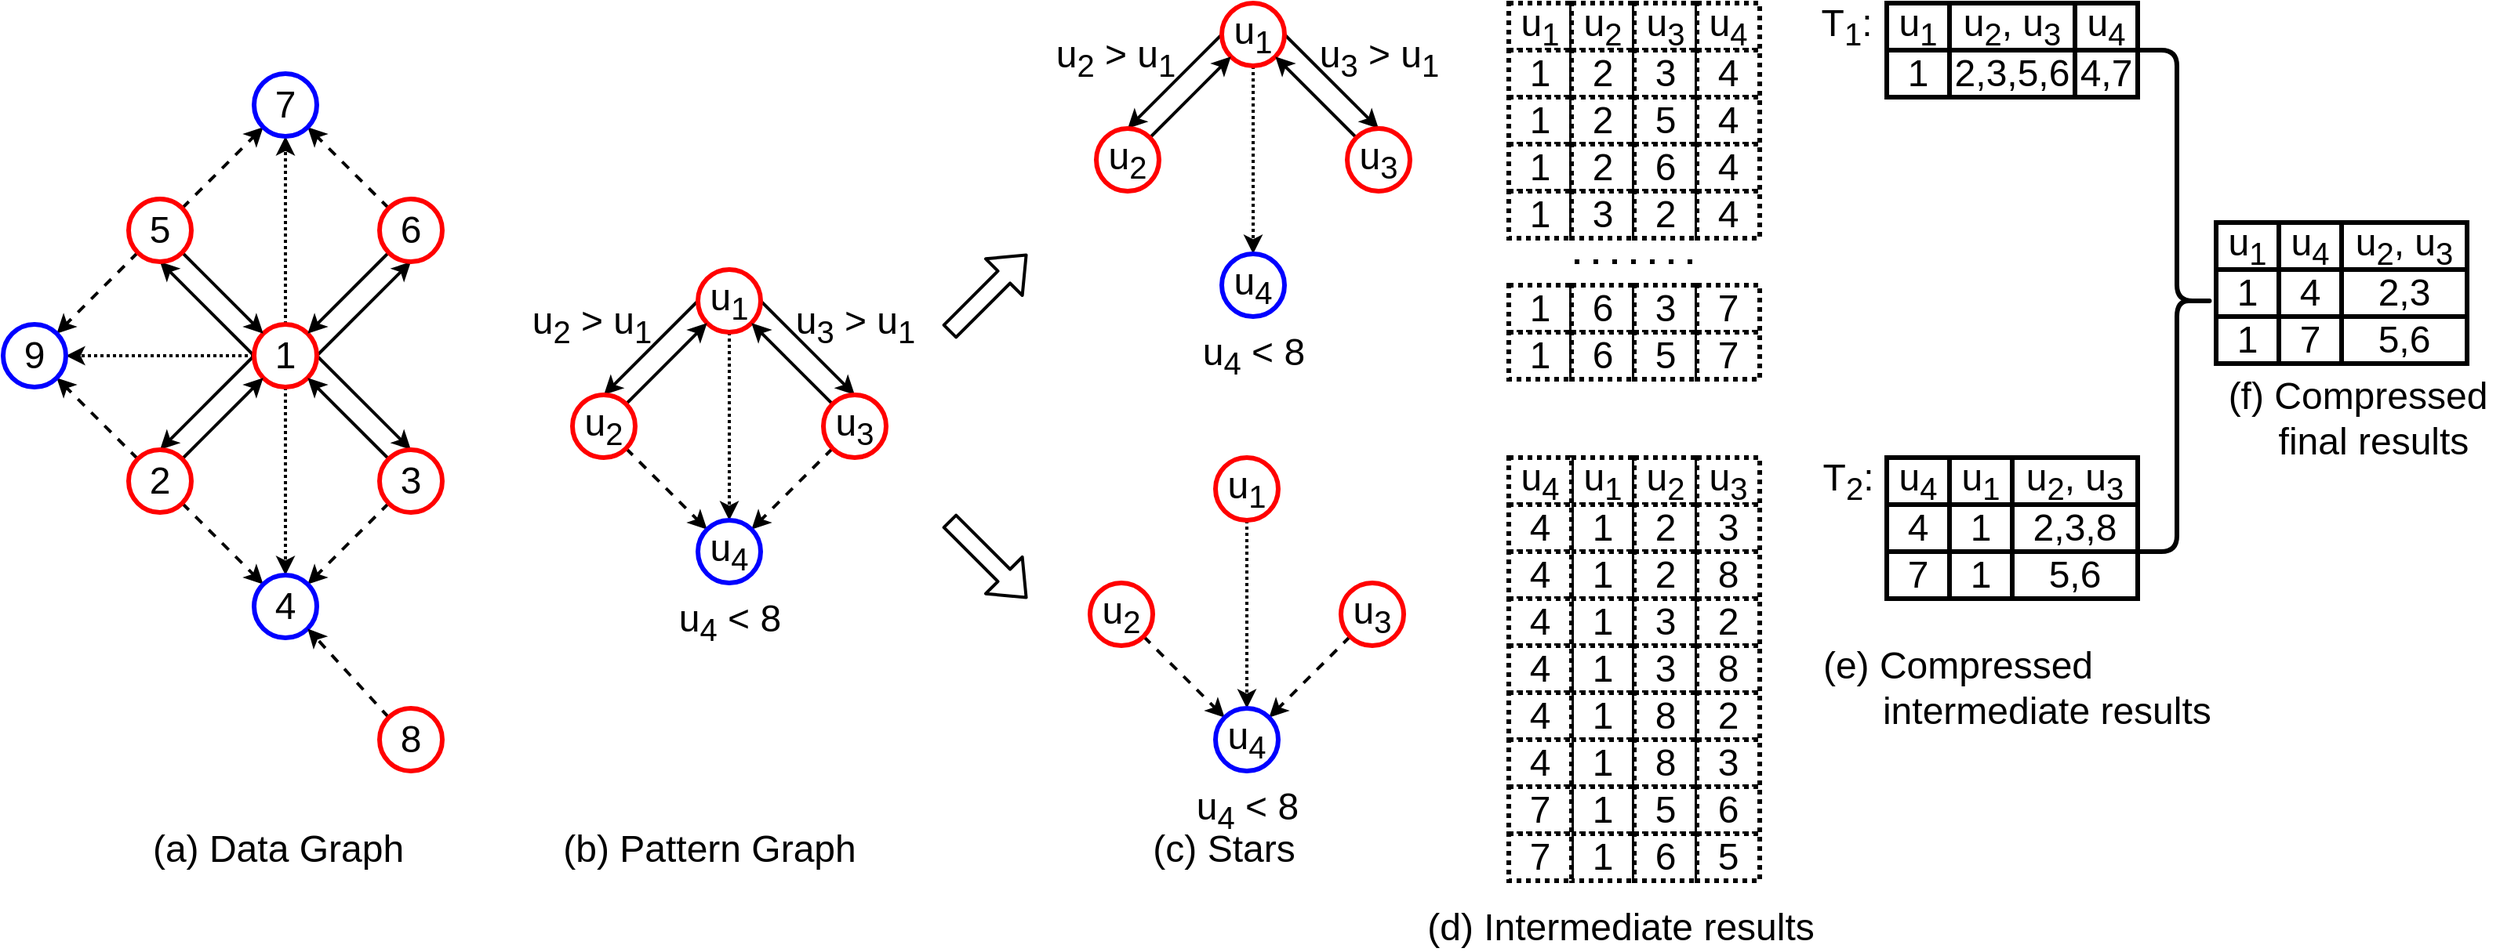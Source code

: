 <mxfile version="14.1.8" type="device"><diagram id="WOaeIMO-vQo9n7MquIrS" name="Page-1"><mxGraphModel dx="1102" dy="1976" grid="1" gridSize="10" guides="1" tooltips="1" connect="1" arrows="1" fold="1" page="1" pageScale="1" pageWidth="827" pageHeight="1169" math="0" shadow="0"><root><mxCell id="0"/><mxCell id="1" parent="0"/><mxCell id="_sLVe3COyLqrtuOMPPy9-32" style="edgeStyle=none;rounded=0;orthogonalLoop=1;jettySize=auto;html=1;exitX=0;exitY=0.5;exitDx=0;exitDy=0;entryX=0.5;entryY=0;entryDx=0;entryDy=0;strokeWidth=2;" parent="1" source="_sLVe3COyLqrtuOMPPy9-26" target="_sLVe3COyLqrtuOMPPy9-27" edge="1"><mxGeometry relative="1" as="geometry"/></mxCell><mxCell id="_sLVe3COyLqrtuOMPPy9-34" style="edgeStyle=none;rounded=0;orthogonalLoop=1;jettySize=auto;html=1;exitX=1;exitY=0.5;exitDx=0;exitDy=0;entryX=0.5;entryY=0;entryDx=0;entryDy=0;strokeWidth=2;" parent="1" source="_sLVe3COyLqrtuOMPPy9-26" target="_sLVe3COyLqrtuOMPPy9-28" edge="1"><mxGeometry relative="1" as="geometry"/></mxCell><mxCell id="_sLVe3COyLqrtuOMPPy9-38" style="edgeStyle=none;rounded=0;orthogonalLoop=1;jettySize=auto;html=1;exitX=0.5;exitY=1;exitDx=0;exitDy=0;dashed=1;strokeColor=#000000;strokeWidth=2;dashPattern=1 1;" parent="1" source="_sLVe3COyLqrtuOMPPy9-26" target="_sLVe3COyLqrtuOMPPy9-30" edge="1"><mxGeometry relative="1" as="geometry"/></mxCell><mxCell id="_sLVe3COyLqrtuOMPPy9-26" value="&lt;font style=&quot;font-size: 24px&quot;&gt;u&lt;sub&gt;1&lt;/sub&gt;&lt;/font&gt;" style="ellipse;whiteSpace=wrap;html=1;aspect=fixed;strokeColor=#FF0000;strokeWidth=3;" parent="1" vertex="1"><mxGeometry x="483" y="120" width="40" height="40" as="geometry"/></mxCell><mxCell id="_sLVe3COyLqrtuOMPPy9-33" style="edgeStyle=none;rounded=0;orthogonalLoop=1;jettySize=auto;html=1;exitX=1;exitY=0;exitDx=0;exitDy=0;entryX=0;entryY=1;entryDx=0;entryDy=0;strokeWidth=2;" parent="1" source="_sLVe3COyLqrtuOMPPy9-27" target="_sLVe3COyLqrtuOMPPy9-26" edge="1"><mxGeometry relative="1" as="geometry"/></mxCell><mxCell id="_sLVe3COyLqrtuOMPPy9-36" style="edgeStyle=none;rounded=0;orthogonalLoop=1;jettySize=auto;html=1;exitX=1;exitY=1;exitDx=0;exitDy=0;strokeWidth=2;dashed=1;" parent="1" source="_sLVe3COyLqrtuOMPPy9-27" target="_sLVe3COyLqrtuOMPPy9-30" edge="1"><mxGeometry relative="1" as="geometry"/></mxCell><mxCell id="_sLVe3COyLqrtuOMPPy9-27" value="&lt;span style=&quot;font-size: 24px&quot;&gt;u&lt;sub&gt;2&lt;/sub&gt;&lt;/span&gt;" style="ellipse;whiteSpace=wrap;html=1;aspect=fixed;strokeColor=#FF0000;strokeWidth=3;" parent="1" vertex="1"><mxGeometry x="403" y="200" width="40" height="40" as="geometry"/></mxCell><mxCell id="_sLVe3COyLqrtuOMPPy9-35" style="edgeStyle=none;rounded=0;orthogonalLoop=1;jettySize=auto;html=1;exitX=0;exitY=0;exitDx=0;exitDy=0;entryX=1;entryY=1;entryDx=0;entryDy=0;strokeWidth=2;" parent="1" source="_sLVe3COyLqrtuOMPPy9-28" target="_sLVe3COyLqrtuOMPPy9-26" edge="1"><mxGeometry relative="1" as="geometry"/></mxCell><mxCell id="_sLVe3COyLqrtuOMPPy9-37" style="edgeStyle=none;rounded=0;orthogonalLoop=1;jettySize=auto;html=1;exitX=0;exitY=1;exitDx=0;exitDy=0;dashed=1;strokeColor=#000000;strokeWidth=2;" parent="1" source="_sLVe3COyLqrtuOMPPy9-28" target="_sLVe3COyLqrtuOMPPy9-30" edge="1"><mxGeometry relative="1" as="geometry"/></mxCell><mxCell id="_sLVe3COyLqrtuOMPPy9-28" value="&lt;span style=&quot;font-size: 24px&quot;&gt;u&lt;sub&gt;3&lt;/sub&gt;&lt;/span&gt;" style="ellipse;whiteSpace=wrap;html=1;aspect=fixed;strokeColor=#FF0000;strokeWidth=3;" parent="1" vertex="1"><mxGeometry x="563" y="200" width="40" height="40" as="geometry"/></mxCell><mxCell id="_sLVe3COyLqrtuOMPPy9-30" value="&lt;font style=&quot;font-size: 24px&quot;&gt;u&lt;sub&gt;4&lt;/sub&gt;&lt;/font&gt;" style="ellipse;whiteSpace=wrap;html=1;aspect=fixed;strokeColor=#0000FF;strokeWidth=3;" parent="1" vertex="1"><mxGeometry x="483" y="280" width="40" height="40" as="geometry"/></mxCell><mxCell id="_sLVe3COyLqrtuOMPPy9-39" value="&lt;font style=&quot;font-size: 24px&quot;&gt;u&lt;sub&gt;2&lt;/sub&gt;&amp;nbsp;&amp;gt; u&lt;sub&gt;1&lt;/sub&gt;&lt;/font&gt;" style="text;html=1;align=center;verticalAlign=middle;resizable=0;points=[];autosize=1;" parent="1" vertex="1"><mxGeometry x="370" y="140" width="90" height="30" as="geometry"/></mxCell><mxCell id="_sLVe3COyLqrtuOMPPy9-40" value="&lt;font style=&quot;font-size: 24px&quot;&gt;u&lt;sub&gt;3&lt;/sub&gt;&amp;nbsp;&amp;gt; u&lt;sub&gt;1&lt;/sub&gt;&lt;/font&gt;" style="text;html=1;align=center;verticalAlign=middle;resizable=0;points=[];autosize=1;" parent="1" vertex="1"><mxGeometry x="538" y="140" width="90" height="30" as="geometry"/></mxCell><mxCell id="_sLVe3COyLqrtuOMPPy9-42" value="&lt;font style=&quot;font-size: 24px&quot;&gt;u&lt;sub&gt;4&lt;/sub&gt; &amp;lt; 8&lt;/font&gt;" style="text;html=1;align=center;verticalAlign=middle;resizable=0;points=[];autosize=1;" parent="1" vertex="1"><mxGeometry x="463" y="330" width="80" height="30" as="geometry"/></mxCell><mxCell id="_sLVe3COyLqrtuOMPPy9-43" style="edgeStyle=none;rounded=0;orthogonalLoop=1;jettySize=auto;html=1;exitX=0;exitY=0.5;exitDx=0;exitDy=0;entryX=0.5;entryY=0;entryDx=0;entryDy=0;strokeWidth=2;" parent="1" source="_sLVe3COyLqrtuOMPPy9-46" target="_sLVe3COyLqrtuOMPPy9-49" edge="1"><mxGeometry relative="1" as="geometry"/></mxCell><mxCell id="_sLVe3COyLqrtuOMPPy9-44" style="edgeStyle=none;rounded=0;orthogonalLoop=1;jettySize=auto;html=1;exitX=1;exitY=0.5;exitDx=0;exitDy=0;entryX=0.5;entryY=0;entryDx=0;entryDy=0;strokeWidth=2;" parent="1" source="_sLVe3COyLqrtuOMPPy9-46" target="_sLVe3COyLqrtuOMPPy9-52" edge="1"><mxGeometry relative="1" as="geometry"/></mxCell><mxCell id="_sLVe3COyLqrtuOMPPy9-45" style="edgeStyle=none;rounded=0;orthogonalLoop=1;jettySize=auto;html=1;exitX=0.5;exitY=1;exitDx=0;exitDy=0;dashed=1;strokeColor=#000000;strokeWidth=2;dashPattern=1 1;" parent="1" source="_sLVe3COyLqrtuOMPPy9-46" target="_sLVe3COyLqrtuOMPPy9-53" edge="1"><mxGeometry relative="1" as="geometry"/></mxCell><mxCell id="_sLVe3COyLqrtuOMPPy9-46" value="&lt;font style=&quot;font-size: 24px&quot;&gt;u&lt;sub&gt;1&lt;/sub&gt;&lt;/font&gt;" style="ellipse;whiteSpace=wrap;html=1;aspect=fixed;strokeColor=#FF0000;strokeWidth=3;" parent="1" vertex="1"><mxGeometry x="817" y="-50" width="40" height="40" as="geometry"/></mxCell><mxCell id="_sLVe3COyLqrtuOMPPy9-47" style="edgeStyle=none;rounded=0;orthogonalLoop=1;jettySize=auto;html=1;exitX=1;exitY=0;exitDx=0;exitDy=0;entryX=0;entryY=1;entryDx=0;entryDy=0;strokeWidth=2;" parent="1" source="_sLVe3COyLqrtuOMPPy9-49" target="_sLVe3COyLqrtuOMPPy9-46" edge="1"><mxGeometry relative="1" as="geometry"/></mxCell><mxCell id="_sLVe3COyLqrtuOMPPy9-49" value="&lt;span style=&quot;font-size: 24px&quot;&gt;u&lt;sub&gt;2&lt;/sub&gt;&lt;/span&gt;" style="ellipse;whiteSpace=wrap;html=1;aspect=fixed;strokeColor=#FF0000;strokeWidth=3;" parent="1" vertex="1"><mxGeometry x="737" y="30" width="40" height="40" as="geometry"/></mxCell><mxCell id="_sLVe3COyLqrtuOMPPy9-50" style="edgeStyle=none;rounded=0;orthogonalLoop=1;jettySize=auto;html=1;exitX=0;exitY=0;exitDx=0;exitDy=0;entryX=1;entryY=1;entryDx=0;entryDy=0;strokeWidth=2;" parent="1" source="_sLVe3COyLqrtuOMPPy9-52" target="_sLVe3COyLqrtuOMPPy9-46" edge="1"><mxGeometry relative="1" as="geometry"/></mxCell><mxCell id="_sLVe3COyLqrtuOMPPy9-52" value="&lt;span style=&quot;font-size: 24px&quot;&gt;u&lt;sub&gt;3&lt;/sub&gt;&lt;/span&gt;" style="ellipse;whiteSpace=wrap;html=1;aspect=fixed;strokeColor=#FF0000;strokeWidth=3;" parent="1" vertex="1"><mxGeometry x="897" y="30" width="40" height="40" as="geometry"/></mxCell><mxCell id="_sLVe3COyLqrtuOMPPy9-53" value="&lt;font style=&quot;font-size: 24px&quot;&gt;u&lt;sub&gt;4&lt;/sub&gt;&lt;/font&gt;" style="ellipse;whiteSpace=wrap;html=1;aspect=fixed;strokeColor=#0000FF;strokeWidth=3;" parent="1" vertex="1"><mxGeometry x="817" y="110" width="40" height="40" as="geometry"/></mxCell><mxCell id="_sLVe3COyLqrtuOMPPy9-54" value="&lt;font style=&quot;font-size: 24px&quot;&gt;u&lt;sub&gt;2&lt;/sub&gt;&amp;nbsp;&amp;gt; u&lt;sub&gt;1&lt;/sub&gt;&lt;/font&gt;" style="text;html=1;align=center;verticalAlign=middle;resizable=0;points=[];autosize=1;" parent="1" vertex="1"><mxGeometry x="704" y="-30" width="90" height="30" as="geometry"/></mxCell><mxCell id="_sLVe3COyLqrtuOMPPy9-55" value="&lt;font style=&quot;font-size: 24px&quot;&gt;u&lt;sub&gt;3&lt;/sub&gt;&amp;nbsp;&amp;gt; u&lt;sub&gt;1&lt;/sub&gt;&lt;/font&gt;" style="text;html=1;align=center;verticalAlign=middle;resizable=0;points=[];autosize=1;" parent="1" vertex="1"><mxGeometry x="872" y="-30" width="90" height="30" as="geometry"/></mxCell><mxCell id="_sLVe3COyLqrtuOMPPy9-56" value="&lt;font style=&quot;font-size: 24px&quot;&gt;u&lt;sub&gt;4&lt;/sub&gt; &amp;lt; 8&lt;/font&gt;" style="text;html=1;align=center;verticalAlign=middle;resizable=0;points=[];autosize=1;" parent="1" vertex="1"><mxGeometry x="797" y="160" width="80" height="30" as="geometry"/></mxCell><mxCell id="_sLVe3COyLqrtuOMPPy9-59" style="edgeStyle=none;rounded=0;orthogonalLoop=1;jettySize=auto;html=1;exitX=0.5;exitY=1;exitDx=0;exitDy=0;dashed=1;strokeColor=#000000;strokeWidth=2;dashPattern=1 1;" parent="1" source="_sLVe3COyLqrtuOMPPy9-60" target="_sLVe3COyLqrtuOMPPy9-67" edge="1"><mxGeometry relative="1" as="geometry"/></mxCell><mxCell id="_sLVe3COyLqrtuOMPPy9-60" value="&lt;font style=&quot;font-size: 24px&quot;&gt;u&lt;sub&gt;1&lt;/sub&gt;&lt;/font&gt;" style="ellipse;whiteSpace=wrap;html=1;aspect=fixed;strokeColor=#FF0000;strokeWidth=3;" parent="1" vertex="1"><mxGeometry x="813" y="240" width="40" height="40" as="geometry"/></mxCell><mxCell id="_sLVe3COyLqrtuOMPPy9-62" style="edgeStyle=none;rounded=0;orthogonalLoop=1;jettySize=auto;html=1;exitX=1;exitY=1;exitDx=0;exitDy=0;strokeWidth=2;dashed=1;" parent="1" source="_sLVe3COyLqrtuOMPPy9-63" target="_sLVe3COyLqrtuOMPPy9-67" edge="1"><mxGeometry relative="1" as="geometry"/></mxCell><mxCell id="_sLVe3COyLqrtuOMPPy9-63" value="&lt;span style=&quot;font-size: 24px&quot;&gt;u&lt;sub&gt;2&lt;/sub&gt;&lt;/span&gt;" style="ellipse;whiteSpace=wrap;html=1;aspect=fixed;strokeColor=#FF0000;strokeWidth=3;" parent="1" vertex="1"><mxGeometry x="733" y="320" width="40" height="40" as="geometry"/></mxCell><mxCell id="_sLVe3COyLqrtuOMPPy9-65" style="edgeStyle=none;rounded=0;orthogonalLoop=1;jettySize=auto;html=1;exitX=0;exitY=1;exitDx=0;exitDy=0;dashed=1;strokeColor=#000000;strokeWidth=2;" parent="1" source="_sLVe3COyLqrtuOMPPy9-66" target="_sLVe3COyLqrtuOMPPy9-67" edge="1"><mxGeometry relative="1" as="geometry"/></mxCell><mxCell id="_sLVe3COyLqrtuOMPPy9-66" value="&lt;span style=&quot;font-size: 24px&quot;&gt;u&lt;sub&gt;3&lt;/sub&gt;&lt;/span&gt;" style="ellipse;whiteSpace=wrap;html=1;aspect=fixed;strokeColor=#FF0000;strokeWidth=3;" parent="1" vertex="1"><mxGeometry x="893" y="320" width="40" height="40" as="geometry"/></mxCell><mxCell id="_sLVe3COyLqrtuOMPPy9-67" value="&lt;font style=&quot;font-size: 24px&quot;&gt;u&lt;sub&gt;4&lt;/sub&gt;&lt;/font&gt;" style="ellipse;whiteSpace=wrap;html=1;aspect=fixed;strokeColor=#0000FF;strokeWidth=3;" parent="1" vertex="1"><mxGeometry x="813" y="400" width="40" height="40" as="geometry"/></mxCell><mxCell id="_sLVe3COyLqrtuOMPPy9-70" value="&lt;font style=&quot;font-size: 24px&quot;&gt;u&lt;sub&gt;4&lt;/sub&gt; &amp;lt; 8&lt;/font&gt;" style="text;html=1;align=center;verticalAlign=middle;resizable=0;points=[];autosize=1;" parent="1" vertex="1"><mxGeometry x="793" y="450" width="80" height="30" as="geometry"/></mxCell><mxCell id="_sLVe3COyLqrtuOMPPy9-73" value="" style="shape=flexArrow;endArrow=classic;html=1;strokeWidth=2;" parent="1" edge="1"><mxGeometry width="50" height="50" relative="1" as="geometry"><mxPoint x="643" y="280" as="sourcePoint"/><mxPoint x="693" y="330" as="targetPoint"/></mxGeometry></mxCell><mxCell id="_sLVe3COyLqrtuOMPPy9-74" value="" style="shape=flexArrow;endArrow=classic;html=1;strokeWidth=2;" parent="1" edge="1"><mxGeometry width="50" height="50" relative="1" as="geometry"><mxPoint x="643" y="160" as="sourcePoint"/><mxPoint x="693" y="110" as="targetPoint"/></mxGeometry></mxCell><mxCell id="_sLVe3COyLqrtuOMPPy9-86" style="edgeStyle=none;rounded=0;orthogonalLoop=1;jettySize=auto;html=1;exitX=0;exitY=0.5;exitDx=0;exitDy=0;entryX=0.5;entryY=0;entryDx=0;entryDy=0;strokeWidth=2;" parent="1" source="_sLVe3COyLqrtuOMPPy9-89" target="_sLVe3COyLqrtuOMPPy9-92" edge="1"><mxGeometry relative="1" as="geometry"/></mxCell><mxCell id="_sLVe3COyLqrtuOMPPy9-87" style="edgeStyle=none;rounded=0;orthogonalLoop=1;jettySize=auto;html=1;exitX=1;exitY=0.5;exitDx=0;exitDy=0;entryX=0.5;entryY=0;entryDx=0;entryDy=0;strokeWidth=2;" parent="1" source="_sLVe3COyLqrtuOMPPy9-89" target="_sLVe3COyLqrtuOMPPy9-95" edge="1"><mxGeometry relative="1" as="geometry"/></mxCell><mxCell id="_sLVe3COyLqrtuOMPPy9-88" style="edgeStyle=none;rounded=0;orthogonalLoop=1;jettySize=auto;html=1;exitX=0.5;exitY=1;exitDx=0;exitDy=0;dashed=1;strokeColor=#000000;strokeWidth=2;dashPattern=1 1;" parent="1" source="_sLVe3COyLqrtuOMPPy9-89" target="_sLVe3COyLqrtuOMPPy9-96" edge="1"><mxGeometry relative="1" as="geometry"/></mxCell><mxCell id="_sLVe3COyLqrtuOMPPy9-107" style="edgeStyle=none;rounded=0;orthogonalLoop=1;jettySize=auto;html=1;exitX=0.5;exitY=0;exitDx=0;exitDy=0;dashed=1;strokeColor=#000000;strokeWidth=2;dashPattern=1 1;" parent="1" source="_sLVe3COyLqrtuOMPPy9-89" target="_sLVe3COyLqrtuOMPPy9-102" edge="1"><mxGeometry relative="1" as="geometry"/></mxCell><mxCell id="_sLVe3COyLqrtuOMPPy9-108" style="edgeStyle=none;rounded=0;orthogonalLoop=1;jettySize=auto;html=1;exitX=0;exitY=0.5;exitDx=0;exitDy=0;strokeColor=#000000;strokeWidth=2;entryX=0.5;entryY=1;entryDx=0;entryDy=0;" parent="1" source="_sLVe3COyLqrtuOMPPy9-89" target="_sLVe3COyLqrtuOMPPy9-100" edge="1"><mxGeometry relative="1" as="geometry"><mxPoint x="148" y="115" as="targetPoint"/></mxGeometry></mxCell><mxCell id="_sLVe3COyLqrtuOMPPy9-110" style="edgeStyle=none;rounded=0;orthogonalLoop=1;jettySize=auto;html=1;exitX=1;exitY=0.5;exitDx=0;exitDy=0;entryX=0.5;entryY=1;entryDx=0;entryDy=0;strokeColor=#000000;strokeWidth=2;" parent="1" source="_sLVe3COyLqrtuOMPPy9-89" target="_sLVe3COyLqrtuOMPPy9-101" edge="1"><mxGeometry relative="1" as="geometry"/></mxCell><mxCell id="_sLVe3COyLqrtuOMPPy9-162" style="edgeStyle=none;rounded=0;orthogonalLoop=1;jettySize=auto;html=1;exitX=0;exitY=0.5;exitDx=0;exitDy=0;entryX=1;entryY=0.5;entryDx=0;entryDy=0;dashed=1;dashPattern=1 1;strokeColor=#000000;strokeWidth=2;" parent="1" source="_sLVe3COyLqrtuOMPPy9-89" target="_sLVe3COyLqrtuOMPPy9-161" edge="1"><mxGeometry relative="1" as="geometry"/></mxCell><mxCell id="_sLVe3COyLqrtuOMPPy9-89" value="&lt;span style=&quot;font-size: 24px&quot;&gt;1&lt;/span&gt;" style="ellipse;whiteSpace=wrap;html=1;aspect=fixed;strokeColor=#FF0000;strokeWidth=3;" parent="1" vertex="1"><mxGeometry x="200" y="155" width="40" height="40" as="geometry"/></mxCell><mxCell id="_sLVe3COyLqrtuOMPPy9-90" style="edgeStyle=none;rounded=0;orthogonalLoop=1;jettySize=auto;html=1;exitX=1;exitY=0;exitDx=0;exitDy=0;entryX=0;entryY=1;entryDx=0;entryDy=0;strokeWidth=2;" parent="1" source="_sLVe3COyLqrtuOMPPy9-92" target="_sLVe3COyLqrtuOMPPy9-89" edge="1"><mxGeometry relative="1" as="geometry"/></mxCell><mxCell id="_sLVe3COyLqrtuOMPPy9-91" style="edgeStyle=none;rounded=0;orthogonalLoop=1;jettySize=auto;html=1;exitX=1;exitY=1;exitDx=0;exitDy=0;strokeWidth=2;dashed=1;" parent="1" source="_sLVe3COyLqrtuOMPPy9-92" target="_sLVe3COyLqrtuOMPPy9-96" edge="1"><mxGeometry relative="1" as="geometry"/></mxCell><mxCell id="_sLVe3COyLqrtuOMPPy9-172" style="edgeStyle=none;rounded=0;orthogonalLoop=1;jettySize=auto;html=1;exitX=0;exitY=0;exitDx=0;exitDy=0;entryX=1;entryY=1;entryDx=0;entryDy=0;dashed=1;strokeColor=#000000;strokeWidth=2;" parent="1" source="_sLVe3COyLqrtuOMPPy9-92" target="_sLVe3COyLqrtuOMPPy9-161" edge="1"><mxGeometry relative="1" as="geometry"/></mxCell><mxCell id="_sLVe3COyLqrtuOMPPy9-92" value="&lt;span style=&quot;font-size: 24px&quot;&gt;2&lt;/span&gt;" style="ellipse;whiteSpace=wrap;html=1;aspect=fixed;strokeColor=#FF0000;strokeWidth=3;" parent="1" vertex="1"><mxGeometry x="120" y="235" width="40" height="40" as="geometry"/></mxCell><mxCell id="_sLVe3COyLqrtuOMPPy9-93" style="edgeStyle=none;rounded=0;orthogonalLoop=1;jettySize=auto;html=1;exitX=0;exitY=0;exitDx=0;exitDy=0;entryX=1;entryY=1;entryDx=0;entryDy=0;strokeWidth=2;" parent="1" source="_sLVe3COyLqrtuOMPPy9-95" target="_sLVe3COyLqrtuOMPPy9-89" edge="1"><mxGeometry relative="1" as="geometry"/></mxCell><mxCell id="_sLVe3COyLqrtuOMPPy9-94" style="edgeStyle=none;rounded=0;orthogonalLoop=1;jettySize=auto;html=1;exitX=0;exitY=1;exitDx=0;exitDy=0;dashed=1;strokeColor=#000000;strokeWidth=2;" parent="1" source="_sLVe3COyLqrtuOMPPy9-95" target="_sLVe3COyLqrtuOMPPy9-96" edge="1"><mxGeometry relative="1" as="geometry"/></mxCell><mxCell id="_sLVe3COyLqrtuOMPPy9-95" value="&lt;span style=&quot;font-size: 24px&quot;&gt;3&lt;/span&gt;" style="ellipse;whiteSpace=wrap;html=1;aspect=fixed;strokeColor=#FF0000;strokeWidth=3;" parent="1" vertex="1"><mxGeometry x="280" y="235" width="40" height="40" as="geometry"/></mxCell><mxCell id="_sLVe3COyLqrtuOMPPy9-96" value="&lt;span style=&quot;font-size: 24px&quot;&gt;4&lt;/span&gt;" style="ellipse;whiteSpace=wrap;html=1;aspect=fixed;strokeColor=#0000FF;strokeWidth=3;" parent="1" vertex="1"><mxGeometry x="200" y="315" width="40" height="40" as="geometry"/></mxCell><mxCell id="_sLVe3COyLqrtuOMPPy9-109" style="edgeStyle=none;rounded=0;orthogonalLoop=1;jettySize=auto;html=1;exitX=1;exitY=1;exitDx=0;exitDy=0;strokeColor=#000000;strokeWidth=2;" parent="1" source="_sLVe3COyLqrtuOMPPy9-100" target="_sLVe3COyLqrtuOMPPy9-89" edge="1"><mxGeometry relative="1" as="geometry"/></mxCell><mxCell id="_sLVe3COyLqrtuOMPPy9-112" style="edgeStyle=none;rounded=0;orthogonalLoop=1;jettySize=auto;html=1;exitX=1;exitY=0;exitDx=0;exitDy=0;strokeColor=#000000;strokeWidth=2;dashed=1;" parent="1" source="_sLVe3COyLqrtuOMPPy9-100" target="_sLVe3COyLqrtuOMPPy9-102" edge="1"><mxGeometry relative="1" as="geometry"/></mxCell><mxCell id="_sLVe3COyLqrtuOMPPy9-171" style="edgeStyle=none;rounded=0;orthogonalLoop=1;jettySize=auto;html=1;exitX=0;exitY=1;exitDx=0;exitDy=0;entryX=1;entryY=0;entryDx=0;entryDy=0;dashed=1;strokeColor=#000000;strokeWidth=2;" parent="1" source="_sLVe3COyLqrtuOMPPy9-100" target="_sLVe3COyLqrtuOMPPy9-161" edge="1"><mxGeometry relative="1" as="geometry"/></mxCell><mxCell id="_sLVe3COyLqrtuOMPPy9-100" value="&lt;span style=&quot;font-size: 24px&quot;&gt;5&lt;/span&gt;" style="ellipse;whiteSpace=wrap;html=1;aspect=fixed;strokeColor=#FF0000;strokeWidth=3;" parent="1" vertex="1"><mxGeometry x="120" y="75" width="40" height="40" as="geometry"/></mxCell><mxCell id="_sLVe3COyLqrtuOMPPy9-111" style="edgeStyle=none;rounded=0;orthogonalLoop=1;jettySize=auto;html=1;exitX=0;exitY=1;exitDx=0;exitDy=0;entryX=1;entryY=0;entryDx=0;entryDy=0;strokeColor=#000000;strokeWidth=2;" parent="1" source="_sLVe3COyLqrtuOMPPy9-101" target="_sLVe3COyLqrtuOMPPy9-89" edge="1"><mxGeometry relative="1" as="geometry"/></mxCell><mxCell id="_sLVe3COyLqrtuOMPPy9-113" style="edgeStyle=none;rounded=0;orthogonalLoop=1;jettySize=auto;html=1;exitX=0;exitY=0;exitDx=0;exitDy=0;entryX=1;entryY=1;entryDx=0;entryDy=0;dashed=1;strokeColor=#000000;strokeWidth=2;" parent="1" source="_sLVe3COyLqrtuOMPPy9-101" target="_sLVe3COyLqrtuOMPPy9-102" edge="1"><mxGeometry relative="1" as="geometry"/></mxCell><mxCell id="_sLVe3COyLqrtuOMPPy9-101" value="&lt;span style=&quot;font-size: 24px&quot;&gt;6&lt;/span&gt;" style="ellipse;whiteSpace=wrap;html=1;aspect=fixed;strokeColor=#FF0000;strokeWidth=3;" parent="1" vertex="1"><mxGeometry x="280" y="75" width="40" height="40" as="geometry"/></mxCell><mxCell id="_sLVe3COyLqrtuOMPPy9-102" value="&lt;span style=&quot;font-size: 24px&quot;&gt;7&lt;/span&gt;" style="ellipse;whiteSpace=wrap;html=1;aspect=fixed;strokeColor=#0000FF;strokeWidth=3;" parent="1" vertex="1"><mxGeometry x="200" y="-5" width="40" height="40" as="geometry"/></mxCell><mxCell id="_sLVe3COyLqrtuOMPPy9-114" value="&lt;font style=&quot;font-size: 24px&quot;&gt;u&lt;sub&gt;1&lt;/sub&gt;&lt;/font&gt;" style="rounded=0;whiteSpace=wrap;html=1;strokeWidth=3;dashed=1;dashPattern=1 1;" parent="1" vertex="1"><mxGeometry x="1000" y="-50" width="40" height="30" as="geometry"/></mxCell><mxCell id="_sLVe3COyLqrtuOMPPy9-115" value="&lt;span style=&quot;font-size: 24px&quot;&gt;u&lt;sub&gt;2&lt;/sub&gt;&lt;/span&gt;" style="rounded=0;whiteSpace=wrap;html=1;strokeWidth=3;dashed=1;dashPattern=1 1;" parent="1" vertex="1"><mxGeometry x="1040" y="-50" width="40" height="30" as="geometry"/></mxCell><mxCell id="_sLVe3COyLqrtuOMPPy9-116" value="&lt;span style=&quot;font-size: 24px&quot;&gt;u&lt;sub&gt;3&lt;/sub&gt;&lt;/span&gt;" style="rounded=0;whiteSpace=wrap;html=1;strokeWidth=3;dashed=1;dashPattern=1 1;" parent="1" vertex="1"><mxGeometry x="1080" y="-50" width="40" height="30" as="geometry"/></mxCell><mxCell id="_sLVe3COyLqrtuOMPPy9-117" value="&lt;span style=&quot;font-size: 24px&quot;&gt;u&lt;sub&gt;4&lt;/sub&gt;&lt;/span&gt;" style="rounded=0;whiteSpace=wrap;html=1;strokeWidth=3;dashed=1;dashPattern=1 1;" parent="1" vertex="1"><mxGeometry x="1120" y="-50" width="40" height="30" as="geometry"/></mxCell><mxCell id="_sLVe3COyLqrtuOMPPy9-119" value="&lt;span style=&quot;font-size: 24px&quot;&gt;1&lt;/span&gt;" style="rounded=0;whiteSpace=wrap;html=1;strokeWidth=3;dashed=1;dashPattern=1 1;" parent="1" vertex="1"><mxGeometry x="1000" y="-20" width="40" height="30" as="geometry"/></mxCell><mxCell id="_sLVe3COyLqrtuOMPPy9-120" value="&lt;span style=&quot;font-size: 24px&quot;&gt;2&lt;/span&gt;" style="rounded=0;whiteSpace=wrap;html=1;strokeWidth=3;dashed=1;dashPattern=1 1;" parent="1" vertex="1"><mxGeometry x="1040" y="-20" width="40" height="30" as="geometry"/></mxCell><mxCell id="_sLVe3COyLqrtuOMPPy9-121" value="&lt;span style=&quot;font-size: 24px&quot;&gt;3&lt;/span&gt;" style="rounded=0;whiteSpace=wrap;html=1;strokeWidth=3;dashed=1;dashPattern=1 1;" parent="1" vertex="1"><mxGeometry x="1080" y="-20" width="40" height="30" as="geometry"/></mxCell><mxCell id="_sLVe3COyLqrtuOMPPy9-122" value="&lt;span style=&quot;font-size: 24px&quot;&gt;4&lt;/span&gt;" style="rounded=0;whiteSpace=wrap;html=1;strokeWidth=3;dashed=1;dashPattern=1 1;" parent="1" vertex="1"><mxGeometry x="1120" y="-20" width="40" height="30" as="geometry"/></mxCell><mxCell id="_sLVe3COyLqrtuOMPPy9-123" value="&lt;span style=&quot;font-size: 24px&quot;&gt;1&lt;/span&gt;" style="rounded=0;whiteSpace=wrap;html=1;strokeWidth=3;dashed=1;dashPattern=1 1;" parent="1" vertex="1"><mxGeometry x="1000" y="10" width="40" height="30" as="geometry"/></mxCell><mxCell id="_sLVe3COyLqrtuOMPPy9-124" value="&lt;span style=&quot;font-size: 24px&quot;&gt;2&lt;/span&gt;" style="rounded=0;whiteSpace=wrap;html=1;strokeWidth=3;dashed=1;dashPattern=1 1;" parent="1" vertex="1"><mxGeometry x="1040" y="10" width="40" height="30" as="geometry"/></mxCell><mxCell id="_sLVe3COyLqrtuOMPPy9-125" value="&lt;span style=&quot;font-size: 24px&quot;&gt;5&lt;/span&gt;" style="rounded=0;whiteSpace=wrap;html=1;strokeWidth=3;dashed=1;dashPattern=1 1;" parent="1" vertex="1"><mxGeometry x="1080" y="10" width="40" height="30" as="geometry"/></mxCell><mxCell id="_sLVe3COyLqrtuOMPPy9-126" value="&lt;span style=&quot;font-size: 24px&quot;&gt;4&lt;/span&gt;" style="rounded=0;whiteSpace=wrap;html=1;strokeWidth=3;dashed=1;dashPattern=1 1;" parent="1" vertex="1"><mxGeometry x="1120" y="10" width="40" height="30" as="geometry"/></mxCell><mxCell id="_sLVe3COyLqrtuOMPPy9-149" value="&lt;font style=&quot;font-size: 24px&quot;&gt;u&lt;sub&gt;1&lt;/sub&gt;&lt;/font&gt;" style="rounded=0;whiteSpace=wrap;html=1;strokeWidth=3;dashed=1;dashPattern=1 1;" parent="1" vertex="1"><mxGeometry x="1040" y="240" width="40" height="30" as="geometry"/></mxCell><mxCell id="_sLVe3COyLqrtuOMPPy9-150" value="&lt;span style=&quot;font-size: 24px&quot;&gt;u&lt;sub&gt;2&lt;/sub&gt;&lt;/span&gt;" style="rounded=0;whiteSpace=wrap;html=1;strokeWidth=3;dashed=1;dashPattern=1 1;" parent="1" vertex="1"><mxGeometry x="1080" y="240" width="40" height="30" as="geometry"/></mxCell><mxCell id="_sLVe3COyLqrtuOMPPy9-151" value="&lt;span style=&quot;font-size: 24px&quot;&gt;u&lt;sub&gt;3&lt;/sub&gt;&lt;/span&gt;" style="rounded=0;whiteSpace=wrap;html=1;strokeWidth=3;dashed=1;dashPattern=1 1;" parent="1" vertex="1"><mxGeometry x="1120" y="240" width="40" height="30" as="geometry"/></mxCell><mxCell id="_sLVe3COyLqrtuOMPPy9-152" value="&lt;span style=&quot;font-size: 24px&quot;&gt;1&lt;/span&gt;" style="rounded=0;whiteSpace=wrap;html=1;strokeWidth=3;dashed=1;dashPattern=1 1;" parent="1" vertex="1"><mxGeometry x="1040" y="270" width="40" height="30" as="geometry"/></mxCell><mxCell id="_sLVe3COyLqrtuOMPPy9-153" value="&lt;span style=&quot;font-size: 24px&quot;&gt;2&lt;/span&gt;" style="rounded=0;whiteSpace=wrap;html=1;strokeWidth=3;dashed=1;dashPattern=1 1;" parent="1" vertex="1"><mxGeometry x="1080" y="270" width="40" height="30" as="geometry"/></mxCell><mxCell id="_sLVe3COyLqrtuOMPPy9-154" value="&lt;span style=&quot;font-size: 24px&quot;&gt;3&lt;/span&gt;" style="rounded=0;whiteSpace=wrap;html=1;strokeWidth=3;dashed=1;dashPattern=1 1;" parent="1" vertex="1"><mxGeometry x="1120" y="270" width="40" height="30" as="geometry"/></mxCell><mxCell id="_sLVe3COyLqrtuOMPPy9-155" value="&lt;span style=&quot;font-size: 24px&quot;&gt;1&lt;/span&gt;" style="rounded=0;whiteSpace=wrap;html=1;strokeWidth=3;dashed=1;dashPattern=1 1;" parent="1" vertex="1"><mxGeometry x="1040" y="300" width="40" height="30" as="geometry"/></mxCell><mxCell id="_sLVe3COyLqrtuOMPPy9-156" value="&lt;span style=&quot;font-size: 24px&quot;&gt;2&lt;/span&gt;" style="rounded=0;whiteSpace=wrap;html=1;strokeWidth=3;dashed=1;dashPattern=1 1;" parent="1" vertex="1"><mxGeometry x="1080" y="300" width="40" height="30" as="geometry"/></mxCell><mxCell id="_sLVe3COyLqrtuOMPPy9-157" value="&lt;span style=&quot;font-size: 24px&quot;&gt;8&lt;/span&gt;" style="rounded=0;whiteSpace=wrap;html=1;strokeWidth=3;dashed=1;dashPattern=1 1;" parent="1" vertex="1"><mxGeometry x="1120" y="300" width="40" height="30" as="geometry"/></mxCell><mxCell id="_sLVe3COyLqrtuOMPPy9-158" value="&lt;span style=&quot;font-size: 24px&quot;&gt;u&lt;sub&gt;4&lt;/sub&gt;&lt;/span&gt;" style="rounded=0;whiteSpace=wrap;html=1;strokeWidth=3;dashed=1;dashPattern=1 1;" parent="1" vertex="1"><mxGeometry x="1000" y="240" width="40" height="30" as="geometry"/></mxCell><mxCell id="_sLVe3COyLqrtuOMPPy9-159" value="&lt;span style=&quot;font-size: 24px&quot;&gt;4&lt;/span&gt;" style="rounded=0;whiteSpace=wrap;html=1;strokeWidth=3;dashed=1;dashPattern=1 1;" parent="1" vertex="1"><mxGeometry x="1000" y="270" width="40" height="30" as="geometry"/></mxCell><mxCell id="_sLVe3COyLqrtuOMPPy9-160" value="&lt;span style=&quot;font-size: 24px&quot;&gt;4&lt;/span&gt;" style="rounded=0;whiteSpace=wrap;html=1;strokeWidth=3;dashed=1;dashPattern=1 1;" parent="1" vertex="1"><mxGeometry x="1000" y="300" width="40" height="30" as="geometry"/></mxCell><mxCell id="_sLVe3COyLqrtuOMPPy9-161" value="&lt;span style=&quot;font-size: 24px&quot;&gt;9&lt;/span&gt;" style="ellipse;whiteSpace=wrap;html=1;aspect=fixed;strokeColor=#0000FF;strokeWidth=3;" parent="1" vertex="1"><mxGeometry x="40" y="155" width="40" height="40" as="geometry"/></mxCell><mxCell id="_sLVe3COyLqrtuOMPPy9-163" value="&lt;span style=&quot;font-size: 24px&quot;&gt;1&lt;/span&gt;" style="rounded=0;whiteSpace=wrap;html=1;strokeWidth=3;dashed=1;dashPattern=1 1;" parent="1" vertex="1"><mxGeometry x="1000" y="40" width="40" height="30" as="geometry"/></mxCell><mxCell id="_sLVe3COyLqrtuOMPPy9-164" value="&lt;span style=&quot;font-size: 24px&quot;&gt;2&lt;/span&gt;" style="rounded=0;whiteSpace=wrap;html=1;strokeWidth=3;dashed=1;dashPattern=1 1;" parent="1" vertex="1"><mxGeometry x="1040" y="40" width="40" height="30" as="geometry"/></mxCell><mxCell id="_sLVe3COyLqrtuOMPPy9-165" value="&lt;span style=&quot;font-size: 24px&quot;&gt;6&lt;/span&gt;" style="rounded=0;whiteSpace=wrap;html=1;strokeWidth=3;dashed=1;dashPattern=1 1;" parent="1" vertex="1"><mxGeometry x="1080" y="40" width="40" height="30" as="geometry"/></mxCell><mxCell id="_sLVe3COyLqrtuOMPPy9-166" value="&lt;span style=&quot;font-size: 24px&quot;&gt;4&lt;/span&gt;" style="rounded=0;whiteSpace=wrap;html=1;strokeWidth=3;dashed=1;dashPattern=1 1;" parent="1" vertex="1"><mxGeometry x="1120" y="40" width="40" height="30" as="geometry"/></mxCell><mxCell id="_sLVe3COyLqrtuOMPPy9-167" value="&lt;span style=&quot;font-size: 24px&quot;&gt;1&lt;/span&gt;" style="rounded=0;whiteSpace=wrap;html=1;strokeWidth=3;dashed=1;dashPattern=1 1;" parent="1" vertex="1"><mxGeometry x="1000" y="70" width="40" height="30" as="geometry"/></mxCell><mxCell id="_sLVe3COyLqrtuOMPPy9-168" value="&lt;span style=&quot;font-size: 24px&quot;&gt;3&lt;/span&gt;" style="rounded=0;whiteSpace=wrap;html=1;strokeWidth=3;dashed=1;dashPattern=1 1;" parent="1" vertex="1"><mxGeometry x="1040" y="70" width="40" height="30" as="geometry"/></mxCell><mxCell id="_sLVe3COyLqrtuOMPPy9-169" value="&lt;span style=&quot;font-size: 24px&quot;&gt;2&lt;/span&gt;" style="rounded=0;whiteSpace=wrap;html=1;strokeWidth=3;dashed=1;dashPattern=1 1;" parent="1" vertex="1"><mxGeometry x="1080" y="70" width="40" height="30" as="geometry"/></mxCell><mxCell id="_sLVe3COyLqrtuOMPPy9-170" value="&lt;span style=&quot;font-size: 24px&quot;&gt;4&lt;/span&gt;" style="rounded=0;whiteSpace=wrap;html=1;strokeWidth=3;dashed=1;dashPattern=1 1;" parent="1" vertex="1"><mxGeometry x="1120" y="70" width="40" height="30" as="geometry"/></mxCell><mxCell id="_sLVe3COyLqrtuOMPPy9-174" style="edgeStyle=none;rounded=0;orthogonalLoop=1;jettySize=auto;html=1;exitX=0;exitY=0;exitDx=0;exitDy=0;entryX=1;entryY=1;entryDx=0;entryDy=0;dashed=1;strokeColor=#000000;strokeWidth=2;" parent="1" source="_sLVe3COyLqrtuOMPPy9-173" target="_sLVe3COyLqrtuOMPPy9-96" edge="1"><mxGeometry relative="1" as="geometry"/></mxCell><mxCell id="_sLVe3COyLqrtuOMPPy9-173" value="&lt;span style=&quot;font-size: 24px&quot;&gt;8&lt;/span&gt;" style="ellipse;whiteSpace=wrap;html=1;aspect=fixed;strokeColor=#FF0000;strokeWidth=3;" parent="1" vertex="1"><mxGeometry x="280" y="400" width="40" height="40" as="geometry"/></mxCell><mxCell id="_sLVe3COyLqrtuOMPPy9-175" value="&lt;span style=&quot;font-size: 24px&quot;&gt;1&lt;/span&gt;" style="rounded=0;whiteSpace=wrap;html=1;strokeWidth=3;dashed=1;dashPattern=1 1;" parent="1" vertex="1"><mxGeometry x="1040" y="330" width="40" height="30" as="geometry"/></mxCell><mxCell id="_sLVe3COyLqrtuOMPPy9-176" value="&lt;span style=&quot;font-size: 24px&quot;&gt;3&lt;/span&gt;" style="rounded=0;whiteSpace=wrap;html=1;strokeWidth=3;dashed=1;dashPattern=1 1;" parent="1" vertex="1"><mxGeometry x="1080" y="330" width="40" height="30" as="geometry"/></mxCell><mxCell id="_sLVe3COyLqrtuOMPPy9-177" value="&lt;span style=&quot;font-size: 24px&quot;&gt;2&lt;/span&gt;" style="rounded=0;whiteSpace=wrap;html=1;strokeWidth=3;dashed=1;dashPattern=1 1;" parent="1" vertex="1"><mxGeometry x="1120" y="330" width="40" height="30" as="geometry"/></mxCell><mxCell id="_sLVe3COyLqrtuOMPPy9-178" value="&lt;span style=&quot;font-size: 24px&quot;&gt;1&lt;/span&gt;" style="rounded=0;whiteSpace=wrap;html=1;strokeWidth=3;dashed=1;dashPattern=1 1;" parent="1" vertex="1"><mxGeometry x="1040" y="360" width="40" height="30" as="geometry"/></mxCell><mxCell id="_sLVe3COyLqrtuOMPPy9-179" value="&lt;span style=&quot;font-size: 24px&quot;&gt;3&lt;/span&gt;" style="rounded=0;whiteSpace=wrap;html=1;strokeWidth=3;dashed=1;dashPattern=1 1;" parent="1" vertex="1"><mxGeometry x="1080" y="360" width="40" height="30" as="geometry"/></mxCell><mxCell id="_sLVe3COyLqrtuOMPPy9-180" value="&lt;span style=&quot;font-size: 24px&quot;&gt;8&lt;/span&gt;" style="rounded=0;whiteSpace=wrap;html=1;strokeWidth=3;dashed=1;dashPattern=1 1;" parent="1" vertex="1"><mxGeometry x="1120" y="360" width="40" height="30" as="geometry"/></mxCell><mxCell id="_sLVe3COyLqrtuOMPPy9-181" value="&lt;span style=&quot;font-size: 24px&quot;&gt;4&lt;/span&gt;" style="rounded=0;whiteSpace=wrap;html=1;strokeWidth=3;dashed=1;dashPattern=1 1;" parent="1" vertex="1"><mxGeometry x="1000" y="330" width="40" height="30" as="geometry"/></mxCell><mxCell id="_sLVe3COyLqrtuOMPPy9-182" value="&lt;span style=&quot;font-size: 24px&quot;&gt;4&lt;/span&gt;" style="rounded=0;whiteSpace=wrap;html=1;strokeWidth=3;dashed=1;dashPattern=1 1;" parent="1" vertex="1"><mxGeometry x="1000" y="360" width="40" height="30" as="geometry"/></mxCell><mxCell id="_sLVe3COyLqrtuOMPPy9-183" value="&lt;span style=&quot;font-size: 24px&quot;&gt;1&lt;/span&gt;" style="rounded=0;whiteSpace=wrap;html=1;strokeWidth=3;dashed=1;dashPattern=1 1;" parent="1" vertex="1"><mxGeometry x="1040" y="390" width="40" height="30" as="geometry"/></mxCell><mxCell id="_sLVe3COyLqrtuOMPPy9-184" value="&lt;span style=&quot;font-size: 24px&quot;&gt;8&lt;/span&gt;" style="rounded=0;whiteSpace=wrap;html=1;strokeWidth=3;dashed=1;dashPattern=1 1;" parent="1" vertex="1"><mxGeometry x="1080" y="390" width="40" height="30" as="geometry"/></mxCell><mxCell id="_sLVe3COyLqrtuOMPPy9-185" value="&lt;span style=&quot;font-size: 24px&quot;&gt;2&lt;/span&gt;" style="rounded=0;whiteSpace=wrap;html=1;strokeWidth=3;dashed=1;dashPattern=1 1;" parent="1" vertex="1"><mxGeometry x="1120" y="390" width="40" height="30" as="geometry"/></mxCell><mxCell id="_sLVe3COyLqrtuOMPPy9-186" value="&lt;span style=&quot;font-size: 24px&quot;&gt;1&lt;/span&gt;" style="rounded=0;whiteSpace=wrap;html=1;strokeWidth=3;dashed=1;dashPattern=1 1;" parent="1" vertex="1"><mxGeometry x="1040" y="420" width="40" height="30" as="geometry"/></mxCell><mxCell id="_sLVe3COyLqrtuOMPPy9-187" value="&lt;span style=&quot;font-size: 24px&quot;&gt;8&lt;/span&gt;" style="rounded=0;whiteSpace=wrap;html=1;strokeWidth=3;dashed=1;dashPattern=1 1;" parent="1" vertex="1"><mxGeometry x="1080" y="420" width="40" height="30" as="geometry"/></mxCell><mxCell id="_sLVe3COyLqrtuOMPPy9-188" value="&lt;span style=&quot;font-size: 24px&quot;&gt;3&lt;/span&gt;" style="rounded=0;whiteSpace=wrap;html=1;strokeWidth=3;dashed=1;dashPattern=1 1;" parent="1" vertex="1"><mxGeometry x="1120" y="420" width="40" height="30" as="geometry"/></mxCell><mxCell id="_sLVe3COyLqrtuOMPPy9-189" value="&lt;span style=&quot;font-size: 24px&quot;&gt;4&lt;/span&gt;" style="rounded=0;whiteSpace=wrap;html=1;strokeWidth=3;dashed=1;dashPattern=1 1;" parent="1" vertex="1"><mxGeometry x="1000" y="390" width="40" height="30" as="geometry"/></mxCell><mxCell id="_sLVe3COyLqrtuOMPPy9-190" value="&lt;span style=&quot;font-size: 24px&quot;&gt;4&lt;/span&gt;" style="rounded=0;whiteSpace=wrap;html=1;strokeWidth=3;dashed=1;dashPattern=1 1;" parent="1" vertex="1"><mxGeometry x="1000" y="420" width="40" height="30" as="geometry"/></mxCell><mxCell id="_sLVe3COyLqrtuOMPPy9-191" value="&lt;span style=&quot;font-size: 24px&quot;&gt;1&lt;/span&gt;" style="rounded=0;whiteSpace=wrap;html=1;strokeWidth=3;dashed=1;dashPattern=1 1;" parent="1" vertex="1"><mxGeometry x="1040" y="450" width="40" height="30" as="geometry"/></mxCell><mxCell id="_sLVe3COyLqrtuOMPPy9-192" value="&lt;span style=&quot;font-size: 24px&quot;&gt;5&lt;/span&gt;" style="rounded=0;whiteSpace=wrap;html=1;strokeWidth=3;dashed=1;dashPattern=1 1;" parent="1" vertex="1"><mxGeometry x="1080" y="450" width="40" height="30" as="geometry"/></mxCell><mxCell id="_sLVe3COyLqrtuOMPPy9-193" value="&lt;span style=&quot;font-size: 24px&quot;&gt;6&lt;/span&gt;" style="rounded=0;whiteSpace=wrap;html=1;strokeWidth=3;dashed=1;dashPattern=1 1;" parent="1" vertex="1"><mxGeometry x="1120" y="450" width="40" height="30" as="geometry"/></mxCell><mxCell id="_sLVe3COyLqrtuOMPPy9-194" value="&lt;span style=&quot;font-size: 24px&quot;&gt;1&lt;/span&gt;" style="rounded=0;whiteSpace=wrap;html=1;strokeWidth=3;dashed=1;dashPattern=1 1;" parent="1" vertex="1"><mxGeometry x="1040" y="480" width="40" height="30" as="geometry"/></mxCell><mxCell id="_sLVe3COyLqrtuOMPPy9-195" value="&lt;span style=&quot;font-size: 24px&quot;&gt;6&lt;/span&gt;" style="rounded=0;whiteSpace=wrap;html=1;strokeWidth=3;dashed=1;dashPattern=1 1;" parent="1" vertex="1"><mxGeometry x="1080" y="480" width="40" height="30" as="geometry"/></mxCell><mxCell id="_sLVe3COyLqrtuOMPPy9-196" value="&lt;span style=&quot;font-size: 24px&quot;&gt;5&lt;/span&gt;" style="rounded=0;whiteSpace=wrap;html=1;strokeWidth=3;dashed=1;dashPattern=1 1;" parent="1" vertex="1"><mxGeometry x="1120" y="480" width="40" height="30" as="geometry"/></mxCell><mxCell id="_sLVe3COyLqrtuOMPPy9-197" value="&lt;span style=&quot;font-size: 24px&quot;&gt;7&lt;/span&gt;" style="rounded=0;whiteSpace=wrap;html=1;strokeWidth=3;dashed=1;dashPattern=1 1;" parent="1" vertex="1"><mxGeometry x="1000" y="450" width="40" height="30" as="geometry"/></mxCell><mxCell id="_sLVe3COyLqrtuOMPPy9-198" value="&lt;span style=&quot;font-size: 24px&quot;&gt;7&lt;/span&gt;" style="rounded=0;whiteSpace=wrap;html=1;strokeWidth=3;dashed=1;dashPattern=1 1;" parent="1" vertex="1"><mxGeometry x="1000" y="480" width="40" height="30" as="geometry"/></mxCell><mxCell id="_sLVe3COyLqrtuOMPPy9-199" value="&lt;font style=&quot;font-size: 24px&quot;&gt;u&lt;sub&gt;1&lt;/sub&gt;&lt;/font&gt;" style="rounded=0;whiteSpace=wrap;html=1;strokeWidth=3;" parent="1" vertex="1"><mxGeometry x="1241" y="-50" width="40" height="30" as="geometry"/></mxCell><mxCell id="_sLVe3COyLqrtuOMPPy9-200" value="&lt;span style=&quot;font-size: 24px&quot;&gt;u&lt;sub&gt;2&lt;/sub&gt;, u&lt;sub&gt;3&lt;/sub&gt;&lt;/span&gt;" style="rounded=0;whiteSpace=wrap;html=1;strokeWidth=3;" parent="1" vertex="1"><mxGeometry x="1281" y="-50" width="80" height="30" as="geometry"/></mxCell><mxCell id="_sLVe3COyLqrtuOMPPy9-202" value="&lt;span style=&quot;font-size: 24px&quot;&gt;u&lt;sub&gt;4&lt;/sub&gt;&lt;/span&gt;" style="rounded=0;whiteSpace=wrap;html=1;strokeWidth=3;" parent="1" vertex="1"><mxGeometry x="1361" y="-50" width="40" height="30" as="geometry"/></mxCell><mxCell id="_sLVe3COyLqrtuOMPPy9-203" value="&lt;span style=&quot;font-size: 24px&quot;&gt;1&lt;/span&gt;" style="rounded=0;whiteSpace=wrap;html=1;strokeWidth=3;" parent="1" vertex="1"><mxGeometry x="1241" y="-20" width="40" height="30" as="geometry"/></mxCell><mxCell id="_sLVe3COyLqrtuOMPPy9-204" value="&lt;span style=&quot;font-size: 24px&quot;&gt;2,3,5,6&lt;/span&gt;" style="rounded=0;whiteSpace=wrap;html=1;strokeWidth=3;" parent="1" vertex="1"><mxGeometry x="1281" y="-20" width="80" height="30" as="geometry"/></mxCell><mxCell id="_sLVe3COyLqrtuOMPPy9-205" value="&lt;span style=&quot;font-size: 24px&quot;&gt;4,7&lt;/span&gt;" style="rounded=0;whiteSpace=wrap;html=1;strokeWidth=3;" parent="1" vertex="1"><mxGeometry x="1361" y="-20" width="40" height="30" as="geometry"/></mxCell><mxCell id="_sLVe3COyLqrtuOMPPy9-209" value="&lt;font style=&quot;font-size: 24px&quot;&gt;u&lt;sub&gt;1&lt;/sub&gt;&lt;/font&gt;" style="rounded=0;whiteSpace=wrap;html=1;strokeWidth=3;" parent="1" vertex="1"><mxGeometry x="1281" y="240" width="40" height="30" as="geometry"/></mxCell><mxCell id="_sLVe3COyLqrtuOMPPy9-210" value="&lt;span style=&quot;font-size: 24px&quot;&gt;u&lt;sub&gt;2&lt;/sub&gt;, u&lt;sub&gt;3&lt;/sub&gt;&lt;/span&gt;" style="rounded=0;whiteSpace=wrap;html=1;strokeWidth=3;" parent="1" vertex="1"><mxGeometry x="1321" y="240" width="80" height="30" as="geometry"/></mxCell><mxCell id="_sLVe3COyLqrtuOMPPy9-212" value="&lt;span style=&quot;font-size: 24px&quot;&gt;u&lt;sub&gt;4&lt;/sub&gt;&lt;/span&gt;" style="rounded=0;whiteSpace=wrap;html=1;strokeWidth=3;" parent="1" vertex="1"><mxGeometry x="1241" y="240" width="40" height="30" as="geometry"/></mxCell><mxCell id="_sLVe3COyLqrtuOMPPy9-213" value="&lt;span style=&quot;font-size: 24px&quot;&gt;1&lt;/span&gt;" style="rounded=0;whiteSpace=wrap;html=1;strokeWidth=3;" parent="1" vertex="1"><mxGeometry x="1281" y="270" width="40" height="30" as="geometry"/></mxCell><mxCell id="_sLVe3COyLqrtuOMPPy9-214" value="&lt;span style=&quot;font-size: 24px&quot;&gt;2,3,8&lt;/span&gt;" style="rounded=0;whiteSpace=wrap;html=1;strokeWidth=3;" parent="1" vertex="1"><mxGeometry x="1321" y="270" width="80" height="30" as="geometry"/></mxCell><mxCell id="_sLVe3COyLqrtuOMPPy9-215" value="&lt;span style=&quot;font-size: 24px&quot;&gt;4&lt;/span&gt;" style="rounded=0;whiteSpace=wrap;html=1;strokeWidth=3;" parent="1" vertex="1"><mxGeometry x="1241" y="270" width="40" height="30" as="geometry"/></mxCell><mxCell id="_sLVe3COyLqrtuOMPPy9-216" value="&lt;span style=&quot;font-size: 24px&quot;&gt;1&lt;/span&gt;" style="rounded=0;whiteSpace=wrap;html=1;strokeWidth=3;" parent="1" vertex="1"><mxGeometry x="1281" y="300" width="40" height="30" as="geometry"/></mxCell><mxCell id="_sLVe3COyLqrtuOMPPy9-217" value="&lt;span style=&quot;font-size: 24px&quot;&gt;5,6&lt;/span&gt;" style="rounded=0;whiteSpace=wrap;html=1;strokeWidth=3;" parent="1" vertex="1"><mxGeometry x="1321" y="300" width="80" height="30" as="geometry"/></mxCell><mxCell id="_sLVe3COyLqrtuOMPPy9-218" value="&lt;span style=&quot;font-size: 24px&quot;&gt;7&lt;/span&gt;" style="rounded=0;whiteSpace=wrap;html=1;strokeWidth=3;" parent="1" vertex="1"><mxGeometry x="1241" y="300" width="40" height="30" as="geometry"/></mxCell><mxCell id="_sLVe3COyLqrtuOMPPy9-228" value="&lt;font style=&quot;font-size: 24px&quot;&gt;u&lt;sub&gt;1&lt;/sub&gt;&lt;/font&gt;" style="rounded=0;whiteSpace=wrap;html=1;strokeWidth=3;" parent="1" vertex="1"><mxGeometry x="1451" y="90" width="40" height="30" as="geometry"/></mxCell><mxCell id="_sLVe3COyLqrtuOMPPy9-229" value="&lt;span style=&quot;font-size: 24px&quot;&gt;u&lt;sub&gt;2&lt;/sub&gt;, u&lt;sub&gt;3&lt;/sub&gt;&lt;/span&gt;" style="rounded=0;whiteSpace=wrap;html=1;strokeWidth=3;" parent="1" vertex="1"><mxGeometry x="1531" y="90" width="80" height="30" as="geometry"/></mxCell><mxCell id="_sLVe3COyLqrtuOMPPy9-230" value="&lt;span style=&quot;font-size: 24px&quot;&gt;u&lt;sub&gt;4&lt;/sub&gt;&lt;/span&gt;" style="rounded=0;whiteSpace=wrap;html=1;strokeWidth=3;" parent="1" vertex="1"><mxGeometry x="1491" y="90" width="40" height="30" as="geometry"/></mxCell><mxCell id="_sLVe3COyLqrtuOMPPy9-231" value="&lt;span style=&quot;font-size: 24px&quot;&gt;1&lt;/span&gt;" style="rounded=0;whiteSpace=wrap;html=1;strokeWidth=3;" parent="1" vertex="1"><mxGeometry x="1451" y="120" width="40" height="30" as="geometry"/></mxCell><mxCell id="_sLVe3COyLqrtuOMPPy9-232" value="&lt;span style=&quot;font-size: 24px&quot;&gt;2,3&lt;/span&gt;" style="rounded=0;whiteSpace=wrap;html=1;strokeWidth=3;" parent="1" vertex="1"><mxGeometry x="1531" y="120" width="80" height="30" as="geometry"/></mxCell><mxCell id="_sLVe3COyLqrtuOMPPy9-233" value="&lt;span style=&quot;font-size: 24px&quot;&gt;4&lt;/span&gt;" style="rounded=0;whiteSpace=wrap;html=1;strokeWidth=3;" parent="1" vertex="1"><mxGeometry x="1491" y="120" width="40" height="30" as="geometry"/></mxCell><mxCell id="_sLVe3COyLqrtuOMPPy9-234" value="&lt;span style=&quot;font-size: 24px&quot;&gt;1&lt;/span&gt;" style="rounded=0;whiteSpace=wrap;html=1;strokeWidth=3;" parent="1" vertex="1"><mxGeometry x="1451" y="150" width="40" height="30" as="geometry"/></mxCell><mxCell id="_sLVe3COyLqrtuOMPPy9-235" value="&lt;span style=&quot;font-size: 24px&quot;&gt;5,6&lt;/span&gt;" style="rounded=0;whiteSpace=wrap;html=1;strokeWidth=3;" parent="1" vertex="1"><mxGeometry x="1531" y="150" width="80" height="30" as="geometry"/></mxCell><mxCell id="_sLVe3COyLqrtuOMPPy9-236" value="&lt;span style=&quot;font-size: 24px&quot;&gt;7&lt;/span&gt;" style="rounded=0;whiteSpace=wrap;html=1;strokeWidth=3;" parent="1" vertex="1"><mxGeometry x="1491" y="150" width="40" height="30" as="geometry"/></mxCell><mxCell id="_sLVe3COyLqrtuOMPPy9-237" value="" style="shape=curlyBracket;whiteSpace=wrap;html=1;rounded=1;strokeWidth=3;flipH=1;" parent="1" vertex="1"><mxGeometry x="1401" y="-20" width="50" height="320" as="geometry"/></mxCell><mxCell id="_sLVe3COyLqrtuOMPPy9-238" value="&lt;span style=&quot;font-size: 24px&quot;&gt;(a) Data Graph&lt;/span&gt;" style="text;html=1;align=center;verticalAlign=middle;resizable=0;points=[];autosize=1;" parent="1" vertex="1"><mxGeometry x="125" y="480" width="180" height="20" as="geometry"/></mxCell><mxCell id="_sLVe3COyLqrtuOMPPy9-242" value="&lt;span style=&quot;font-size: 24px&quot;&gt;(b) Pattern Graph&lt;/span&gt;" style="text;html=1;align=center;verticalAlign=middle;resizable=0;points=[];autosize=1;" parent="1" vertex="1"><mxGeometry x="390" y="480" width="200" height="20" as="geometry"/></mxCell><mxCell id="_sLVe3COyLqrtuOMPPy9-243" value="&lt;span style=&quot;font-size: 24px&quot;&gt;(c) Stars&lt;/span&gt;" style="text;html=1;align=center;verticalAlign=middle;resizable=0;points=[];autosize=1;" parent="1" vertex="1"><mxGeometry x="763" y="480" width="110" height="20" as="geometry"/></mxCell><mxCell id="_sLVe3COyLqrtuOMPPy9-244" value="&lt;span style=&quot;font-size: 24px&quot;&gt;(d) Intermediate results&lt;/span&gt;" style="text;html=1;align=center;verticalAlign=middle;resizable=0;points=[];autosize=1;" parent="1" vertex="1"><mxGeometry x="941" y="530" width="260" height="20" as="geometry"/></mxCell><mxCell id="_sLVe3COyLqrtuOMPPy9-245" value="&lt;span style=&quot;font-size: 24px&quot;&gt;(e) Compressed&lt;br&gt;&amp;nbsp; &amp;nbsp; &amp;nbsp; &amp;nbsp; &amp;nbsp; &amp;nbsp; &amp;nbsp; &amp;nbsp; &amp;nbsp;intermediate results&lt;br&gt;&lt;/span&gt;" style="text;html=1;align=center;verticalAlign=middle;resizable=0;points=[];autosize=1;" parent="1" vertex="1"><mxGeometry x="1116" y="367" width="340" height="40" as="geometry"/></mxCell><mxCell id="_sLVe3COyLqrtuOMPPy9-246" value="&lt;span style=&quot;font-size: 24px&quot;&gt;(f) Compressed&lt;br&gt;&amp;nbsp; &amp;nbsp;final results&lt;/span&gt;" style="text;html=1;align=center;verticalAlign=middle;resizable=0;points=[];autosize=1;" parent="1" vertex="1"><mxGeometry x="1451" y="195" width="180" height="40" as="geometry"/></mxCell><mxCell id="44vhMUhuome_ph0TOzt7-17" value="&lt;span style=&quot;font-size: 24px&quot;&gt;1&lt;/span&gt;" style="rounded=0;whiteSpace=wrap;html=1;strokeWidth=3;dashed=1;dashPattern=1 1;" parent="1" vertex="1"><mxGeometry x="1000" y="130" width="40" height="30" as="geometry"/></mxCell><mxCell id="44vhMUhuome_ph0TOzt7-18" value="&lt;span style=&quot;font-size: 24px&quot;&gt;6&lt;/span&gt;" style="rounded=0;whiteSpace=wrap;html=1;strokeWidth=3;dashed=1;dashPattern=1 1;" parent="1" vertex="1"><mxGeometry x="1040" y="130" width="40" height="30" as="geometry"/></mxCell><mxCell id="44vhMUhuome_ph0TOzt7-19" value="&lt;span style=&quot;font-size: 24px&quot;&gt;3&lt;/span&gt;" style="rounded=0;whiteSpace=wrap;html=1;strokeWidth=3;dashed=1;dashPattern=1 1;" parent="1" vertex="1"><mxGeometry x="1080" y="130" width="40" height="30" as="geometry"/></mxCell><mxCell id="44vhMUhuome_ph0TOzt7-20" value="&lt;span style=&quot;font-size: 24px&quot;&gt;7&lt;/span&gt;" style="rounded=0;whiteSpace=wrap;html=1;strokeWidth=3;dashed=1;dashPattern=1 1;" parent="1" vertex="1"><mxGeometry x="1120" y="130" width="40" height="30" as="geometry"/></mxCell><mxCell id="44vhMUhuome_ph0TOzt7-21" value="&lt;span style=&quot;font-size: 24px&quot;&gt;1&lt;/span&gt;" style="rounded=0;whiteSpace=wrap;html=1;strokeWidth=3;dashed=1;dashPattern=1 1;" parent="1" vertex="1"><mxGeometry x="1000" y="160" width="40" height="30" as="geometry"/></mxCell><mxCell id="44vhMUhuome_ph0TOzt7-22" value="&lt;span style=&quot;font-size: 24px&quot;&gt;6&lt;/span&gt;" style="rounded=0;whiteSpace=wrap;html=1;strokeWidth=3;dashed=1;dashPattern=1 1;" parent="1" vertex="1"><mxGeometry x="1040" y="160" width="40" height="30" as="geometry"/></mxCell><mxCell id="44vhMUhuome_ph0TOzt7-23" value="&lt;span style=&quot;font-size: 24px&quot;&gt;5&lt;/span&gt;" style="rounded=0;whiteSpace=wrap;html=1;strokeWidth=3;dashed=1;dashPattern=1 1;" parent="1" vertex="1"><mxGeometry x="1080" y="160" width="40" height="30" as="geometry"/></mxCell><mxCell id="44vhMUhuome_ph0TOzt7-24" value="&lt;span style=&quot;font-size: 24px&quot;&gt;7&lt;/span&gt;" style="rounded=0;whiteSpace=wrap;html=1;strokeWidth=3;dashed=1;dashPattern=1 1;" parent="1" vertex="1"><mxGeometry x="1120" y="160" width="40" height="30" as="geometry"/></mxCell><mxCell id="44vhMUhuome_ph0TOzt7-26" value="" style="endArrow=none;dashed=1;html=1;dashPattern=1 3;strokeWidth=3;" parent="1" edge="1"><mxGeometry width="50" height="50" relative="1" as="geometry"><mxPoint x="1042" y="115" as="sourcePoint"/><mxPoint x="1120" y="115" as="targetPoint"/></mxGeometry></mxCell><mxCell id="0hx0EpkrH8Ngs9uHRvtd-1" value="&lt;font style=&quot;font-size: 24px&quot;&gt;T&lt;sub&gt;1&lt;/sub&gt;:&lt;/font&gt;" style="text;html=1;align=center;verticalAlign=middle;resizable=0;points=[];autosize=1;" parent="1" vertex="1"><mxGeometry x="1190" y="-50" width="50" height="30" as="geometry"/></mxCell><mxCell id="0hx0EpkrH8Ngs9uHRvtd-2" value="&lt;font style=&quot;font-size: 24px&quot;&gt;T&lt;sub&gt;2&lt;/sub&gt;:&lt;/font&gt;" style="text;html=1;align=center;verticalAlign=middle;resizable=0;points=[];autosize=1;" parent="1" vertex="1"><mxGeometry x="1191" y="240" width="50" height="30" as="geometry"/></mxCell></root></mxGraphModel></diagram></mxfile>